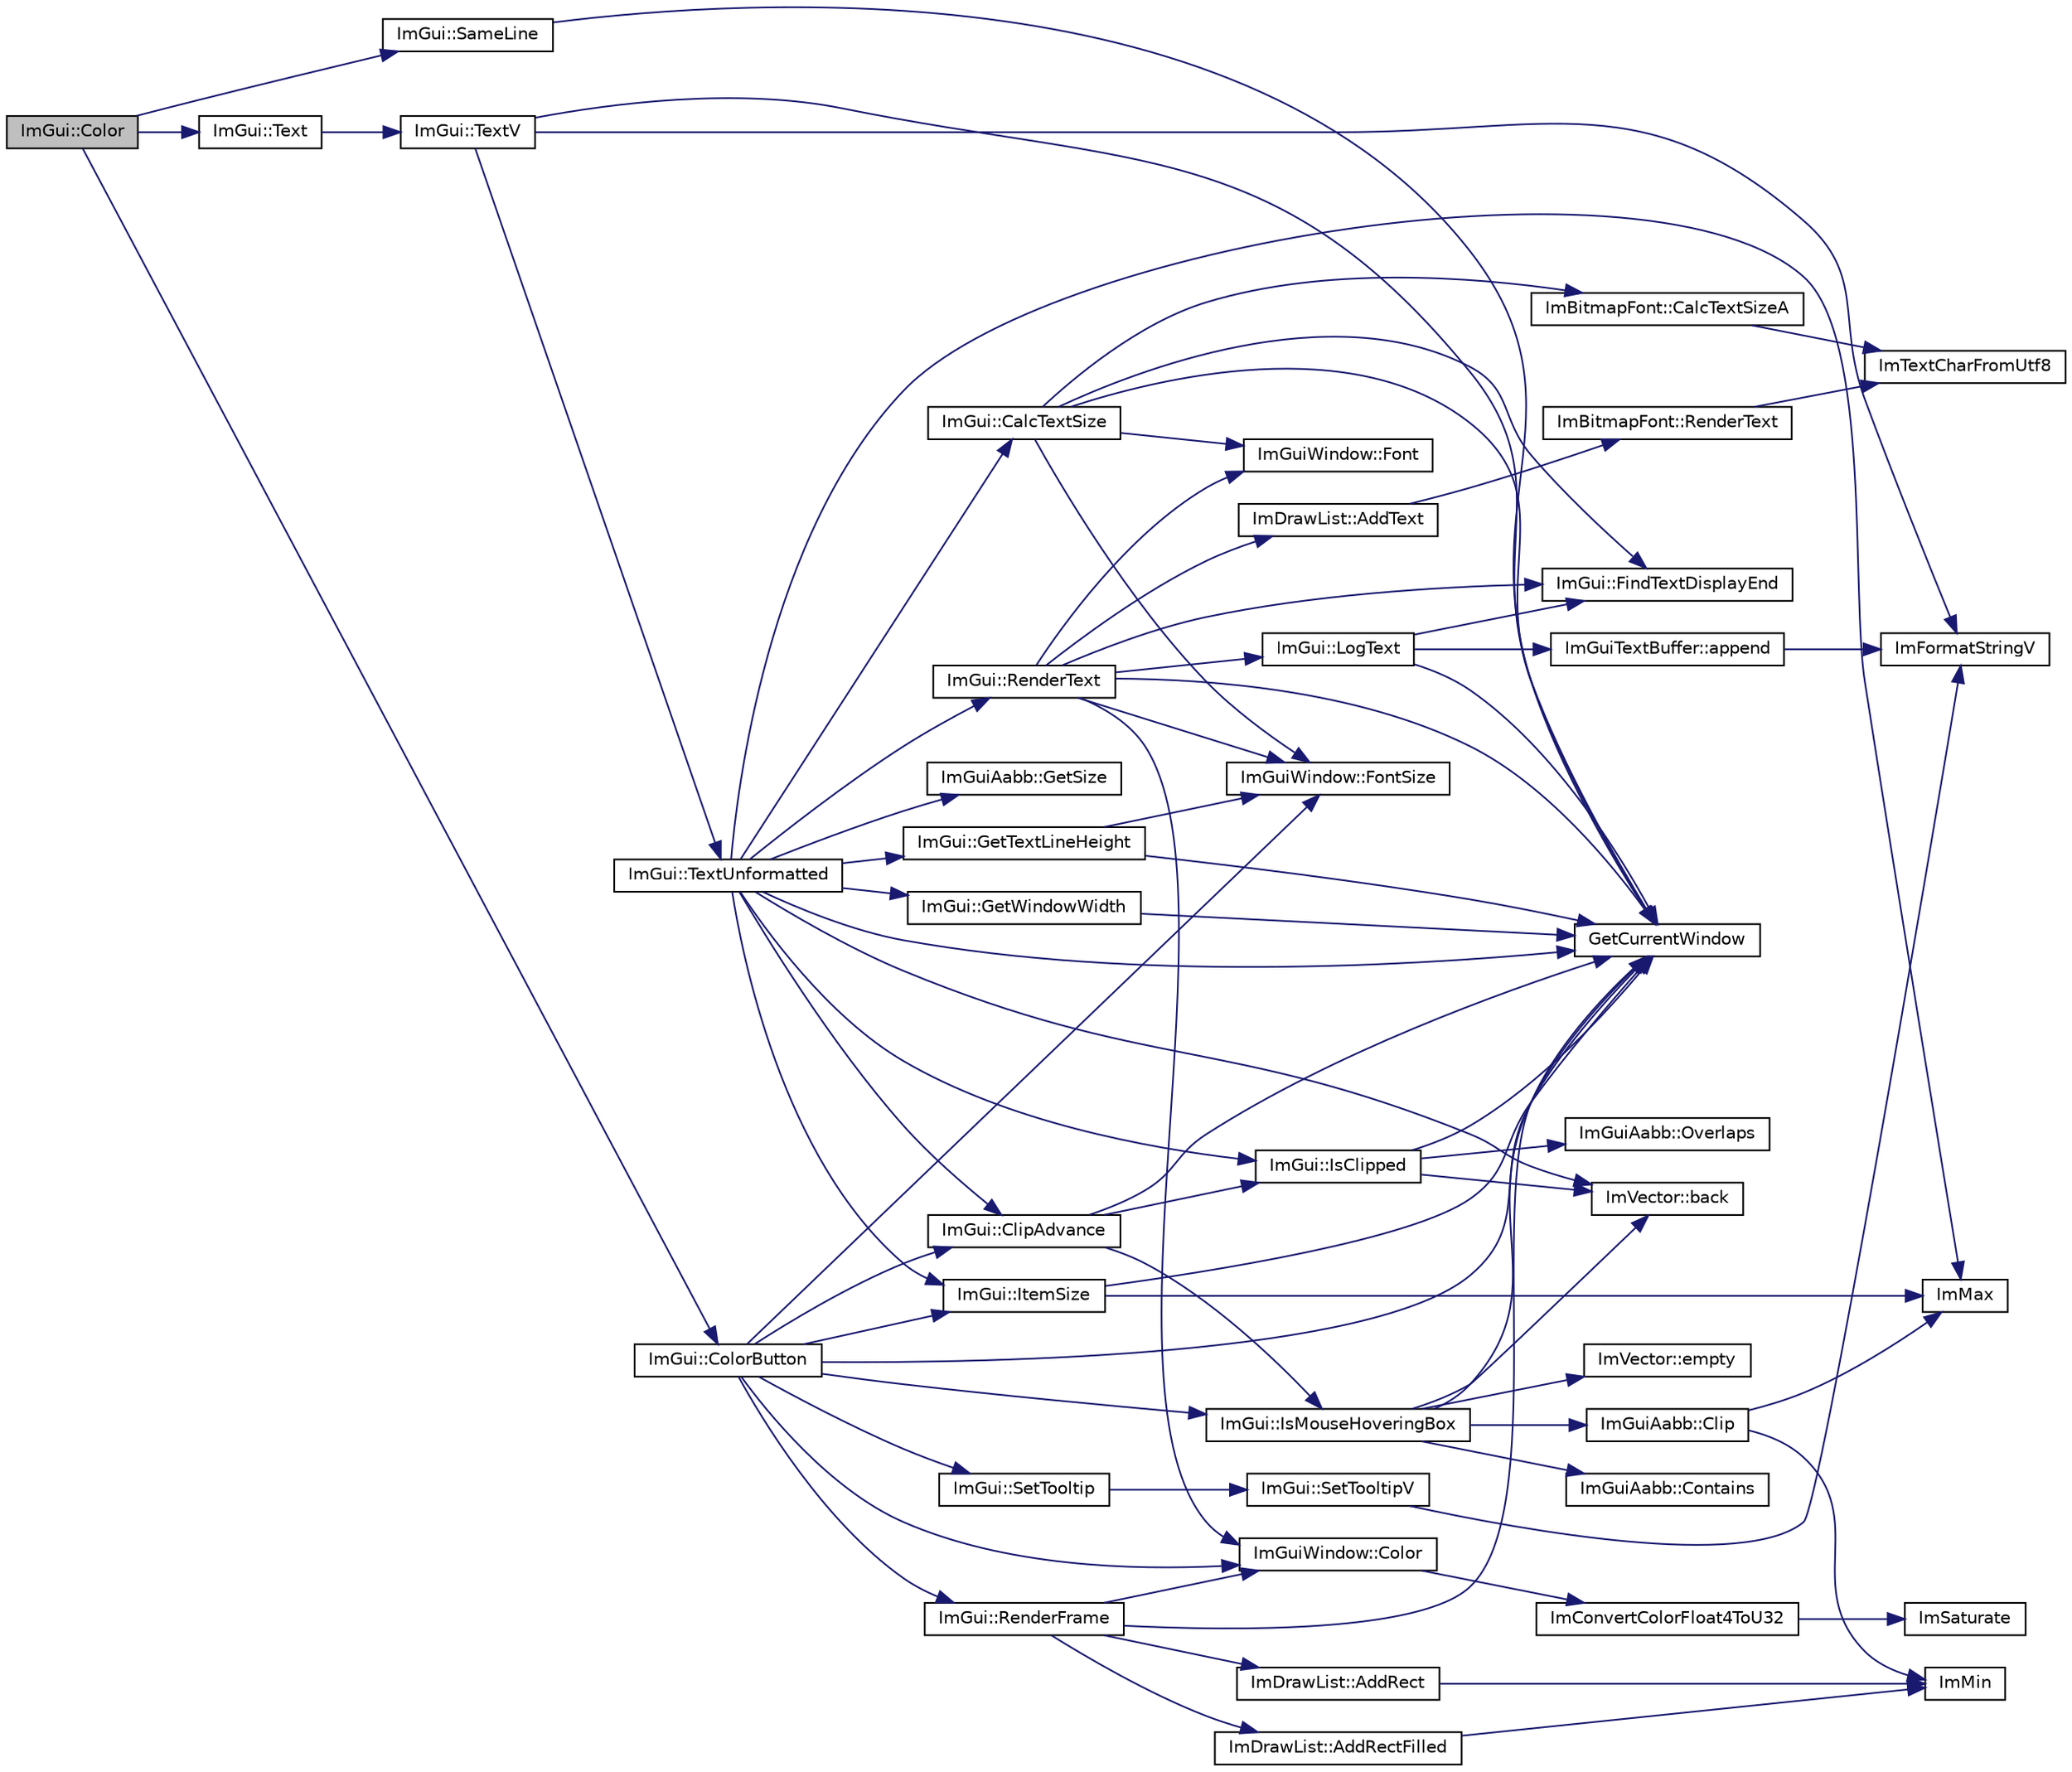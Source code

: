digraph "ImGui::Color"
{
 // INTERACTIVE_SVG=YES
  edge [fontname="Helvetica",fontsize="10",labelfontname="Helvetica",labelfontsize="10"];
  node [fontname="Helvetica",fontsize="10",shape=record];
  rankdir="LR";
  Node1 [label="ImGui::Color",height=0.2,width=0.4,color="black", fillcolor="grey75", style="filled" fontcolor="black"];
  Node1 -> Node2 [color="midnightblue",fontsize="10",style="solid",fontname="Helvetica"];
  Node2 [label="ImGui::Text",height=0.2,width=0.4,color="black", fillcolor="white", style="filled",URL="$namespace_im_gui.html#a67d6ffc227038ddb8670513d85eb53fd"];
  Node2 -> Node3 [color="midnightblue",fontsize="10",style="solid",fontname="Helvetica"];
  Node3 [label="ImGui::TextV",height=0.2,width=0.4,color="black", fillcolor="white", style="filled",URL="$namespace_im_gui.html#ae013d7008b6dd18179b99ff3407419c0"];
  Node3 -> Node4 [color="midnightblue",fontsize="10",style="solid",fontname="Helvetica"];
  Node4 [label="GetCurrentWindow",height=0.2,width=0.4,color="black", fillcolor="white", style="filled",URL="$imgui_8cpp.html#adf96ede6decde2f532a9cfd91deff1b7"];
  Node3 -> Node5 [color="midnightblue",fontsize="10",style="solid",fontname="Helvetica"];
  Node5 [label="ImFormatStringV",height=0.2,width=0.4,color="black", fillcolor="white", style="filled",URL="$imgui_8cpp.html#abfefac7a0708448b02f56dde235259e6"];
  Node3 -> Node6 [color="midnightblue",fontsize="10",style="solid",fontname="Helvetica"];
  Node6 [label="ImGui::TextUnformatted",height=0.2,width=0.4,color="black", fillcolor="white", style="filled",URL="$namespace_im_gui.html#ae3e233be79afe818d9eb5fe8a8abf9cf"];
  Node6 -> Node4 [color="midnightblue",fontsize="10",style="solid",fontname="Helvetica"];
  Node6 -> Node7 [color="midnightblue",fontsize="10",style="solid",fontname="Helvetica"];
  Node7 [label="ImGui::GetTextLineHeight",height=0.2,width=0.4,color="black", fillcolor="white", style="filled",URL="$namespace_im_gui.html#aaba5637199d31ea23d4d143b30a44aff"];
  Node7 -> Node4 [color="midnightblue",fontsize="10",style="solid",fontname="Helvetica"];
  Node7 -> Node8 [color="midnightblue",fontsize="10",style="solid",fontname="Helvetica"];
  Node8 [label="ImGuiWindow::FontSize",height=0.2,width=0.4,color="black", fillcolor="white", style="filled",URL="$struct_im_gui_window.html#a67007799e318d08070b70387ec28d791"];
  Node6 -> Node9 [color="midnightblue",fontsize="10",style="solid",fontname="Helvetica"];
  Node9 [label="ImVector::back",height=0.2,width=0.4,color="black", fillcolor="white", style="filled",URL="$class_im_vector.html#a3e4424d3fca190894598a6575f9d2401"];
  Node6 -> Node10 [color="midnightblue",fontsize="10",style="solid",fontname="Helvetica"];
  Node10 [label="ImGui::GetWindowWidth",height=0.2,width=0.4,color="black", fillcolor="white", style="filled",URL="$namespace_im_gui.html#a471ff23945b99541c506dbdc2a9004cf"];
  Node10 -> Node4 [color="midnightblue",fontsize="10",style="solid",fontname="Helvetica"];
  Node6 -> Node11 [color="midnightblue",fontsize="10",style="solid",fontname="Helvetica"];
  Node11 [label="ImGui::IsClipped",height=0.2,width=0.4,color="black", fillcolor="white", style="filled",URL="$namespace_im_gui.html#ae07644eac32544b2e923020dbc3d45f8"];
  Node11 -> Node4 [color="midnightblue",fontsize="10",style="solid",fontname="Helvetica"];
  Node11 -> Node12 [color="midnightblue",fontsize="10",style="solid",fontname="Helvetica"];
  Node12 [label="ImGuiAabb::Overlaps",height=0.2,width=0.4,color="black", fillcolor="white", style="filled",URL="$struct_im_gui_aabb.html#a3b20085387cb51fe48f870023cf5b64b"];
  Node11 -> Node9 [color="midnightblue",fontsize="10",style="solid",fontname="Helvetica"];
  Node6 -> Node13 [color="midnightblue",fontsize="10",style="solid",fontname="Helvetica"];
  Node13 [label="ImGui::CalcTextSize",height=0.2,width=0.4,color="black", fillcolor="white", style="filled",URL="$namespace_im_gui.html#ac2907c83145b2e46a2da2a2be4d00b9f"];
  Node13 -> Node4 [color="midnightblue",fontsize="10",style="solid",fontname="Helvetica"];
  Node13 -> Node14 [color="midnightblue",fontsize="10",style="solid",fontname="Helvetica"];
  Node14 [label="ImGui::FindTextDisplayEnd",height=0.2,width=0.4,color="black", fillcolor="white", style="filled",URL="$namespace_im_gui.html#ac8c1858bd0a955cac49584c29cf1f523"];
  Node13 -> Node15 [color="midnightblue",fontsize="10",style="solid",fontname="Helvetica"];
  Node15 [label="ImGuiWindow::Font",height=0.2,width=0.4,color="black", fillcolor="white", style="filled",URL="$struct_im_gui_window.html#ac631fb65f875bf88728be99868209f78"];
  Node13 -> Node16 [color="midnightblue",fontsize="10",style="solid",fontname="Helvetica"];
  Node16 [label="ImBitmapFont::CalcTextSizeA",height=0.2,width=0.4,color="black", fillcolor="white", style="filled",URL="$struct_im_bitmap_font.html#ab46a39dcf87ba73039d850edf0d44c76"];
  Node16 -> Node17 [color="midnightblue",fontsize="10",style="solid",fontname="Helvetica"];
  Node17 [label="ImTextCharFromUtf8",height=0.2,width=0.4,color="black", fillcolor="white", style="filled",URL="$imgui_8cpp.html#a79429e40b07b51026fb8c70ec018c140"];
  Node13 -> Node8 [color="midnightblue",fontsize="10",style="solid",fontname="Helvetica"];
  Node6 -> Node18 [color="midnightblue",fontsize="10",style="solid",fontname="Helvetica"];
  Node18 [label="ImMax",height=0.2,width=0.4,color="black", fillcolor="white", style="filled",URL="$imgui_8cpp.html#a6fb8dd1bd2fa0e1c6065dc7123cb7f3e"];
  Node6 -> Node19 [color="midnightblue",fontsize="10",style="solid",fontname="Helvetica"];
  Node19 [label="ImGui::RenderText",height=0.2,width=0.4,color="black", fillcolor="white", style="filled",URL="$namespace_im_gui.html#ab8ce328bc928321be38351b99652f968"];
  Node19 -> Node4 [color="midnightblue",fontsize="10",style="solid",fontname="Helvetica"];
  Node19 -> Node14 [color="midnightblue",fontsize="10",style="solid",fontname="Helvetica"];
  Node19 -> Node20 [color="midnightblue",fontsize="10",style="solid",fontname="Helvetica"];
  Node20 [label="ImDrawList::AddText",height=0.2,width=0.4,color="black", fillcolor="white", style="filled",URL="$struct_im_draw_list.html#ad1a640d132c3852f781eef8c45c4a5ed"];
  Node20 -> Node21 [color="midnightblue",fontsize="10",style="solid",fontname="Helvetica"];
  Node21 [label="ImBitmapFont::RenderText",height=0.2,width=0.4,color="black", fillcolor="white", style="filled",URL="$struct_im_bitmap_font.html#a2dd4cc89aef90c17175329720b9e877c"];
  Node21 -> Node17 [color="midnightblue",fontsize="10",style="solid",fontname="Helvetica"];
  Node19 -> Node15 [color="midnightblue",fontsize="10",style="solid",fontname="Helvetica"];
  Node19 -> Node8 [color="midnightblue",fontsize="10",style="solid",fontname="Helvetica"];
  Node19 -> Node22 [color="midnightblue",fontsize="10",style="solid",fontname="Helvetica"];
  Node22 [label="ImGuiWindow::Color",height=0.2,width=0.4,color="black", fillcolor="white", style="filled",URL="$struct_im_gui_window.html#a1e075e3d3b49bef5a694c4f53827a9a5"];
  Node22 -> Node23 [color="midnightblue",fontsize="10",style="solid",fontname="Helvetica"];
  Node23 [label="ImConvertColorFloat4ToU32",height=0.2,width=0.4,color="black", fillcolor="white", style="filled",URL="$imgui_8cpp.html#a81e5cf9c5829b5dafb80c17bd00db909"];
  Node23 -> Node24 [color="midnightblue",fontsize="10",style="solid",fontname="Helvetica"];
  Node24 [label="ImSaturate",height=0.2,width=0.4,color="black", fillcolor="white", style="filled",URL="$imgui_8cpp.html#acab424daf09fa4cb151b56403d8afcae"];
  Node19 -> Node25 [color="midnightblue",fontsize="10",style="solid",fontname="Helvetica"];
  Node25 [label="ImGui::LogText",height=0.2,width=0.4,color="black", fillcolor="white", style="filled",URL="$namespace_im_gui.html#af8a4aff7293a5b3a345623783df85874"];
  Node25 -> Node4 [color="midnightblue",fontsize="10",style="solid",fontname="Helvetica"];
  Node25 -> Node14 [color="midnightblue",fontsize="10",style="solid",fontname="Helvetica"];
  Node25 -> Node26 [color="midnightblue",fontsize="10",style="solid",fontname="Helvetica"];
  Node26 [label="ImGuiTextBuffer::append",height=0.2,width=0.4,color="black", fillcolor="white", style="filled",URL="$struct_im_gui_text_buffer.html#a7fcc9dc7e6b1aeebc546d73746149ee7"];
  Node26 -> Node5 [color="midnightblue",fontsize="10",style="solid",fontname="Helvetica"];
  Node6 -> Node27 [color="midnightblue",fontsize="10",style="solid",fontname="Helvetica"];
  Node27 [label="ImGui::ItemSize",height=0.2,width=0.4,color="black", fillcolor="white", style="filled",URL="$namespace_im_gui.html#a6da2ff120665802d9124a42fd3dfc97f"];
  Node27 -> Node4 [color="midnightblue",fontsize="10",style="solid",fontname="Helvetica"];
  Node27 -> Node18 [color="midnightblue",fontsize="10",style="solid",fontname="Helvetica"];
  Node6 -> Node28 [color="midnightblue",fontsize="10",style="solid",fontname="Helvetica"];
  Node28 [label="ImGui::ClipAdvance",height=0.2,width=0.4,color="black", fillcolor="white", style="filled",URL="$namespace_im_gui.html#a1c5c94a5be3b62fae2a172512137f850"];
  Node28 -> Node4 [color="midnightblue",fontsize="10",style="solid",fontname="Helvetica"];
  Node28 -> Node11 [color="midnightblue",fontsize="10",style="solid",fontname="Helvetica"];
  Node28 -> Node29 [color="midnightblue",fontsize="10",style="solid",fontname="Helvetica"];
  Node29 [label="ImGui::IsMouseHoveringBox",height=0.2,width=0.4,color="black", fillcolor="white", style="filled",URL="$namespace_im_gui.html#aef0394b7afa4c5f743bd7a9a204b8a08"];
  Node29 -> Node4 [color="midnightblue",fontsize="10",style="solid",fontname="Helvetica"];
  Node29 -> Node30 [color="midnightblue",fontsize="10",style="solid",fontname="Helvetica"];
  Node30 [label="ImVector::empty",height=0.2,width=0.4,color="black", fillcolor="white", style="filled",URL="$class_im_vector.html#a0605d0ed312e7fad24e3602f6b1b9310"];
  Node29 -> Node9 [color="midnightblue",fontsize="10",style="solid",fontname="Helvetica"];
  Node29 -> Node31 [color="midnightblue",fontsize="10",style="solid",fontname="Helvetica"];
  Node31 [label="ImGuiAabb::Clip",height=0.2,width=0.4,color="black", fillcolor="white", style="filled",URL="$struct_im_gui_aabb.html#a2fb689f41fa136f0d0230d3915d7309d"];
  Node31 -> Node18 [color="midnightblue",fontsize="10",style="solid",fontname="Helvetica"];
  Node31 -> Node32 [color="midnightblue",fontsize="10",style="solid",fontname="Helvetica"];
  Node32 [label="ImMin",height=0.2,width=0.4,color="black", fillcolor="white", style="filled",URL="$imgui_8cpp.html#ac3ad7e7626cd6b46456b3f4c35025d74"];
  Node29 -> Node33 [color="midnightblue",fontsize="10",style="solid",fontname="Helvetica"];
  Node33 [label="ImGuiAabb::Contains",height=0.2,width=0.4,color="black", fillcolor="white", style="filled",URL="$struct_im_gui_aabb.html#abaaac47a27f3fcc4b8e4c7051b2a70c3"];
  Node6 -> Node34 [color="midnightblue",fontsize="10",style="solid",fontname="Helvetica"];
  Node34 [label="ImGuiAabb::GetSize",height=0.2,width=0.4,color="black", fillcolor="white", style="filled",URL="$struct_im_gui_aabb.html#ada06a0699f4ba13c34c14ddbaf65cb00"];
  Node1 -> Node35 [color="midnightblue",fontsize="10",style="solid",fontname="Helvetica"];
  Node35 [label="ImGui::SameLine",height=0.2,width=0.4,color="black", fillcolor="white", style="filled",URL="$namespace_im_gui.html#a0ea4b9716e26210631464ed45098ed1d"];
  Node35 -> Node4 [color="midnightblue",fontsize="10",style="solid",fontname="Helvetica"];
  Node1 -> Node36 [color="midnightblue",fontsize="10",style="solid",fontname="Helvetica"];
  Node36 [label="ImGui::ColorButton",height=0.2,width=0.4,color="black", fillcolor="white", style="filled",URL="$namespace_im_gui.html#ad0b4effb67f868427fd5ac4d200f3f18"];
  Node36 -> Node4 [color="midnightblue",fontsize="10",style="solid",fontname="Helvetica"];
  Node36 -> Node8 [color="midnightblue",fontsize="10",style="solid",fontname="Helvetica"];
  Node36 -> Node27 [color="midnightblue",fontsize="10",style="solid",fontname="Helvetica"];
  Node36 -> Node28 [color="midnightblue",fontsize="10",style="solid",fontname="Helvetica"];
  Node36 -> Node29 [color="midnightblue",fontsize="10",style="solid",fontname="Helvetica"];
  Node36 -> Node37 [color="midnightblue",fontsize="10",style="solid",fontname="Helvetica"];
  Node37 [label="ImGui::RenderFrame",height=0.2,width=0.4,color="black", fillcolor="white", style="filled",URL="$namespace_im_gui.html#a824535d17781ceadb97b699f61650693"];
  Node37 -> Node4 [color="midnightblue",fontsize="10",style="solid",fontname="Helvetica"];
  Node37 -> Node38 [color="midnightblue",fontsize="10",style="solid",fontname="Helvetica"];
  Node38 [label="ImDrawList::AddRectFilled",height=0.2,width=0.4,color="black", fillcolor="white", style="filled",URL="$struct_im_draw_list.html#aac5cc813af591f43d924462cd6a79357"];
  Node38 -> Node32 [color="midnightblue",fontsize="10",style="solid",fontname="Helvetica"];
  Node37 -> Node39 [color="midnightblue",fontsize="10",style="solid",fontname="Helvetica"];
  Node39 [label="ImDrawList::AddRect",height=0.2,width=0.4,color="black", fillcolor="white", style="filled",URL="$struct_im_draw_list.html#acdec83bfb38a5bde29291bd974264d82"];
  Node39 -> Node32 [color="midnightblue",fontsize="10",style="solid",fontname="Helvetica"];
  Node37 -> Node22 [color="midnightblue",fontsize="10",style="solid",fontname="Helvetica"];
  Node36 -> Node22 [color="midnightblue",fontsize="10",style="solid",fontname="Helvetica"];
  Node36 -> Node40 [color="midnightblue",fontsize="10",style="solid",fontname="Helvetica"];
  Node40 [label="ImGui::SetTooltip",height=0.2,width=0.4,color="black", fillcolor="white", style="filled",URL="$namespace_im_gui.html#a4d1cc0ddb0d66bb46cdbea1923b88e9c"];
  Node40 -> Node41 [color="midnightblue",fontsize="10",style="solid",fontname="Helvetica"];
  Node41 [label="ImGui::SetTooltipV",height=0.2,width=0.4,color="black", fillcolor="white", style="filled",URL="$namespace_im_gui.html#a2ac97eb01e67b987cae403fe4c46d8f5"];
  Node41 -> Node5 [color="midnightblue",fontsize="10",style="solid",fontname="Helvetica"];
}
